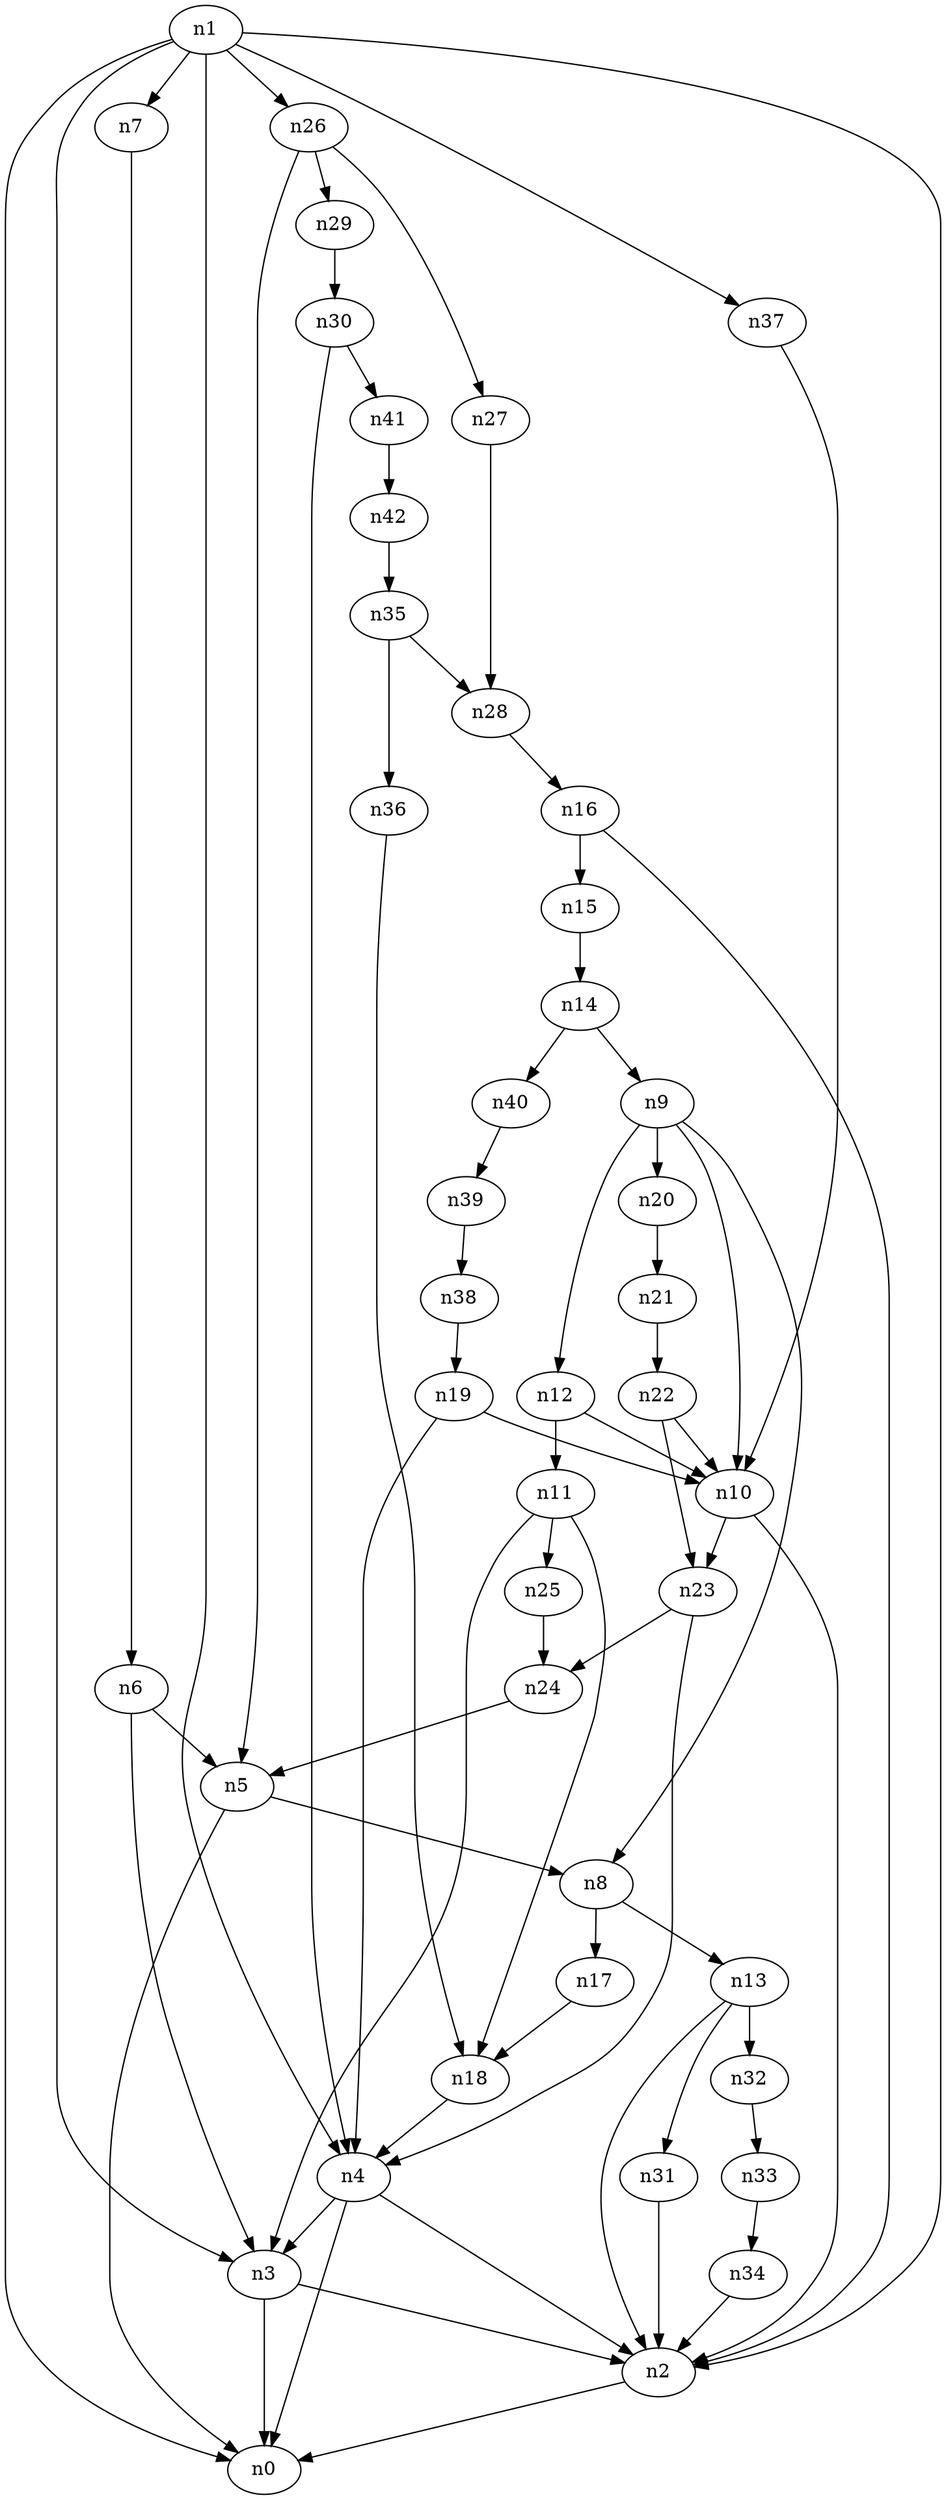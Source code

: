 digraph G {
	n1 -> n0	 [_graphml_id=e0];
	n1 -> n2	 [_graphml_id=e1];
	n1 -> n3	 [_graphml_id=e6];
	n1 -> n4	 [_graphml_id=e9];
	n1 -> n7	 [_graphml_id=e14];
	n1 -> n26	 [_graphml_id=e64];
	n1 -> n37	 [_graphml_id=e63];
	n2 -> n0	 [_graphml_id=e5];
	n3 -> n0	 [_graphml_id=e8];
	n3 -> n2	 [_graphml_id=e2];
	n4 -> n0	 [_graphml_id=e4];
	n4 -> n2	 [_graphml_id=e7];
	n4 -> n3	 [_graphml_id=e3];
	n5 -> n0	 [_graphml_id=e10];
	n5 -> n8	 [_graphml_id=e15];
	n6 -> n3	 [_graphml_id=e12];
	n6 -> n5	 [_graphml_id=e11];
	n7 -> n6	 [_graphml_id=e13];
	n8 -> n13	 [_graphml_id=e22];
	n8 -> n17	 [_graphml_id=e29];
	n9 -> n8	 [_graphml_id=e16];
	n9 -> n10	 [_graphml_id=e17];
	n9 -> n12	 [_graphml_id=e24];
	n9 -> n20	 [_graphml_id=e35];
	n10 -> n2	 [_graphml_id=e18];
	n10 -> n23	 [_graphml_id=e44];
	n11 -> n3	 [_graphml_id=e19];
	n11 -> n18	 [_graphml_id=e34];
	n11 -> n25	 [_graphml_id=e42];
	n12 -> n10	 [_graphml_id=e21];
	n12 -> n11	 [_graphml_id=e20];
	n13 -> n2	 [_graphml_id=e23];
	n13 -> n31	 [_graphml_id=e52];
	n13 -> n32	 [_graphml_id=e55];
	n14 -> n9	 [_graphml_id=e25];
	n14 -> n40	 [_graphml_id=e68];
	n15 -> n14	 [_graphml_id=e26];
	n16 -> n2	 [_graphml_id=e28];
	n16 -> n15	 [_graphml_id=e27];
	n17 -> n18	 [_graphml_id=e30];
	n18 -> n4	 [_graphml_id=e31];
	n19 -> n4	 [_graphml_id=e32];
	n19 -> n10	 [_graphml_id=e33];
	n20 -> n21	 [_graphml_id=e36];
	n21 -> n22	 [_graphml_id=e37];
	n22 -> n10	 [_graphml_id=e38];
	n22 -> n23	 [_graphml_id=e54];
	n23 -> n4	 [_graphml_id=e39];
	n23 -> n24	 [_graphml_id=e40];
	n24 -> n5	 [_graphml_id=e41];
	n25 -> n24	 [_graphml_id=e43];
	n26 -> n5	 [_graphml_id=e45];
	n26 -> n27	 [_graphml_id=e46];
	n26 -> n29	 [_graphml_id=e49];
	n27 -> n28	 [_graphml_id=e47];
	n28 -> n16	 [_graphml_id=e48];
	n29 -> n30	 [_graphml_id=e50];
	n30 -> n4	 [_graphml_id=e51];
	n30 -> n41	 [_graphml_id=e69];
	n31 -> n2	 [_graphml_id=e53];
	n32 -> n33	 [_graphml_id=e56];
	n33 -> n34	 [_graphml_id=e57];
	n34 -> n2	 [_graphml_id=e58];
	n35 -> n28	 [_graphml_id=e59];
	n35 -> n36	 [_graphml_id=e60];
	n36 -> n18	 [_graphml_id=e61];
	n37 -> n10	 [_graphml_id=e62];
	n38 -> n19	 [_graphml_id=e65];
	n39 -> n38	 [_graphml_id=e66];
	n40 -> n39	 [_graphml_id=e67];
	n41 -> n42	 [_graphml_id=e70];
	n42 -> n35	 [_graphml_id=e71];
}
